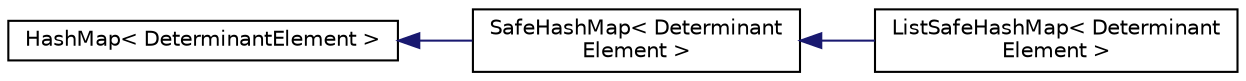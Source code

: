digraph "Graphical Class Hierarchy"
{
  edge [fontname="Helvetica",fontsize="10",labelfontname="Helvetica",labelfontsize="10"];
  node [fontname="Helvetica",fontsize="10",shape=record];
  rankdir="LR";
  Node1 [label="HashMap\< DeterminantElement \>",height=0.2,width=0.4,color="black", fillcolor="white", style="filled",URL="$classHashMap.html"];
  Node1 -> Node2 [dir="back",color="midnightblue",fontsize="10",style="solid",fontname="Helvetica"];
  Node2 [label="SafeHashMap\< Determinant\lElement \>",height=0.2,width=0.4,color="black", fillcolor="white", style="filled",URL="$classSafeHashMap.html"];
  Node2 -> Node3 [dir="back",color="midnightblue",fontsize="10",style="solid",fontname="Helvetica"];
  Node3 [label="ListSafeHashMap\< Determinant\lElement \>",height=0.2,width=0.4,color="black", fillcolor="white", style="filled",URL="$structListSafeHashMap.html"];
}
